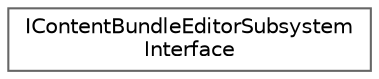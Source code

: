 digraph "Graphical Class Hierarchy"
{
 // INTERACTIVE_SVG=YES
 // LATEX_PDF_SIZE
  bgcolor="transparent";
  edge [fontname=Helvetica,fontsize=10,labelfontname=Helvetica,labelfontsize=10];
  node [fontname=Helvetica,fontsize=10,shape=box,height=0.2,width=0.4];
  rankdir="LR";
  Node0 [id="Node000000",label="IContentBundleEditorSubsystem\lInterface",height=0.2,width=0.4,color="grey40", fillcolor="white", style="filled",URL="$d5/d07/classIContentBundleEditorSubsystemInterface.html",tooltip=" "];
}
